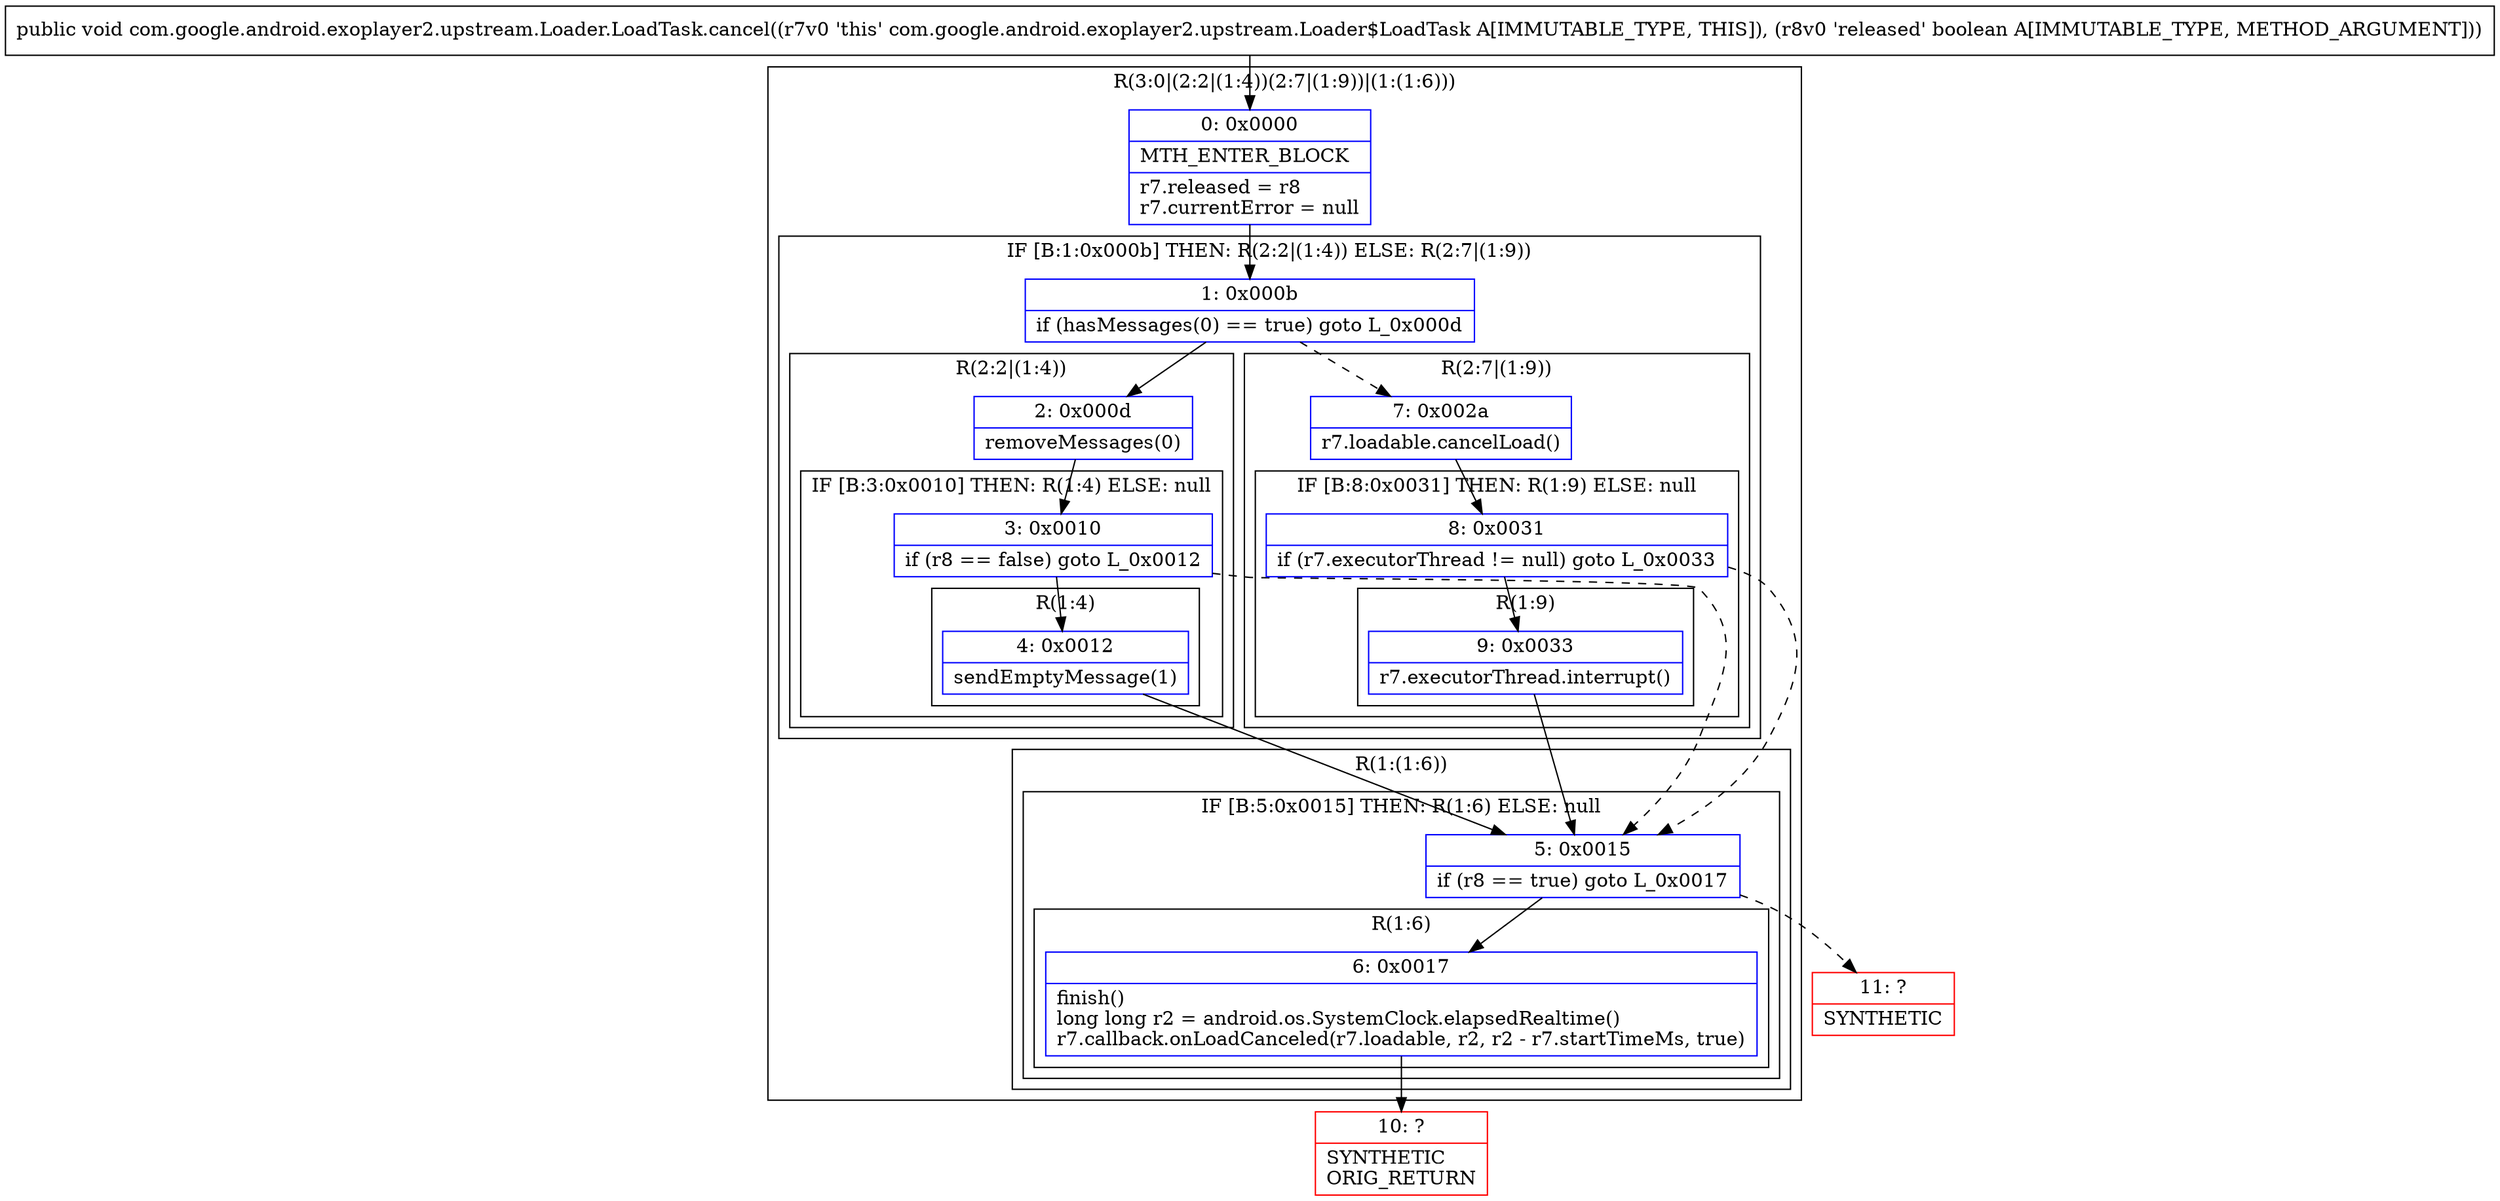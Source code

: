 digraph "CFG forcom.google.android.exoplayer2.upstream.Loader.LoadTask.cancel(Z)V" {
subgraph cluster_Region_794674344 {
label = "R(3:0|(2:2|(1:4))(2:7|(1:9))|(1:(1:6)))";
node [shape=record,color=blue];
Node_0 [shape=record,label="{0\:\ 0x0000|MTH_ENTER_BLOCK\l|r7.released = r8\lr7.currentError = null\l}"];
subgraph cluster_IfRegion_1633494404 {
label = "IF [B:1:0x000b] THEN: R(2:2|(1:4)) ELSE: R(2:7|(1:9))";
node [shape=record,color=blue];
Node_1 [shape=record,label="{1\:\ 0x000b|if (hasMessages(0) == true) goto L_0x000d\l}"];
subgraph cluster_Region_605447824 {
label = "R(2:2|(1:4))";
node [shape=record,color=blue];
Node_2 [shape=record,label="{2\:\ 0x000d|removeMessages(0)\l}"];
subgraph cluster_IfRegion_1401172132 {
label = "IF [B:3:0x0010] THEN: R(1:4) ELSE: null";
node [shape=record,color=blue];
Node_3 [shape=record,label="{3\:\ 0x0010|if (r8 == false) goto L_0x0012\l}"];
subgraph cluster_Region_306042616 {
label = "R(1:4)";
node [shape=record,color=blue];
Node_4 [shape=record,label="{4\:\ 0x0012|sendEmptyMessage(1)\l}"];
}
}
}
subgraph cluster_Region_449093694 {
label = "R(2:7|(1:9))";
node [shape=record,color=blue];
Node_7 [shape=record,label="{7\:\ 0x002a|r7.loadable.cancelLoad()\l}"];
subgraph cluster_IfRegion_233928464 {
label = "IF [B:8:0x0031] THEN: R(1:9) ELSE: null";
node [shape=record,color=blue];
Node_8 [shape=record,label="{8\:\ 0x0031|if (r7.executorThread != null) goto L_0x0033\l}"];
subgraph cluster_Region_2130867994 {
label = "R(1:9)";
node [shape=record,color=blue];
Node_9 [shape=record,label="{9\:\ 0x0033|r7.executorThread.interrupt()\l}"];
}
}
}
}
subgraph cluster_Region_57992212 {
label = "R(1:(1:6))";
node [shape=record,color=blue];
subgraph cluster_IfRegion_1007575316 {
label = "IF [B:5:0x0015] THEN: R(1:6) ELSE: null";
node [shape=record,color=blue];
Node_5 [shape=record,label="{5\:\ 0x0015|if (r8 == true) goto L_0x0017\l}"];
subgraph cluster_Region_1639365181 {
label = "R(1:6)";
node [shape=record,color=blue];
Node_6 [shape=record,label="{6\:\ 0x0017|finish()\llong long r2 = android.os.SystemClock.elapsedRealtime()\lr7.callback.onLoadCanceled(r7.loadable, r2, r2 \- r7.startTimeMs, true)\l}"];
}
}
}
}
Node_10 [shape=record,color=red,label="{10\:\ ?|SYNTHETIC\lORIG_RETURN\l}"];
Node_11 [shape=record,color=red,label="{11\:\ ?|SYNTHETIC\l}"];
MethodNode[shape=record,label="{public void com.google.android.exoplayer2.upstream.Loader.LoadTask.cancel((r7v0 'this' com.google.android.exoplayer2.upstream.Loader$LoadTask A[IMMUTABLE_TYPE, THIS]), (r8v0 'released' boolean A[IMMUTABLE_TYPE, METHOD_ARGUMENT])) }"];
MethodNode -> Node_0;
Node_0 -> Node_1;
Node_1 -> Node_2;
Node_1 -> Node_7[style=dashed];
Node_2 -> Node_3;
Node_3 -> Node_4;
Node_3 -> Node_5[style=dashed];
Node_4 -> Node_5;
Node_7 -> Node_8;
Node_8 -> Node_5[style=dashed];
Node_8 -> Node_9;
Node_9 -> Node_5;
Node_5 -> Node_6;
Node_5 -> Node_11[style=dashed];
Node_6 -> Node_10;
}

